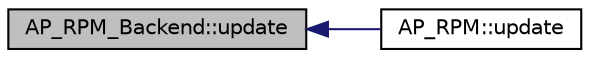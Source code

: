 digraph "AP_RPM_Backend::update"
{
 // INTERACTIVE_SVG=YES
  edge [fontname="Helvetica",fontsize="10",labelfontname="Helvetica",labelfontsize="10"];
  node [fontname="Helvetica",fontsize="10",shape=record];
  rankdir="LR";
  Node1 [label="AP_RPM_Backend::update",height=0.2,width=0.4,color="black", fillcolor="grey75", style="filled", fontcolor="black"];
  Node1 -> Node2 [dir="back",color="midnightblue",fontsize="10",style="solid",fontname="Helvetica"];
  Node2 [label="AP_RPM::update",height=0.2,width=0.4,color="black", fillcolor="white", style="filled",URL="$classAP__RPM.html#a33d5bc64c6fae9a9ddb682eea723a821"];
}
